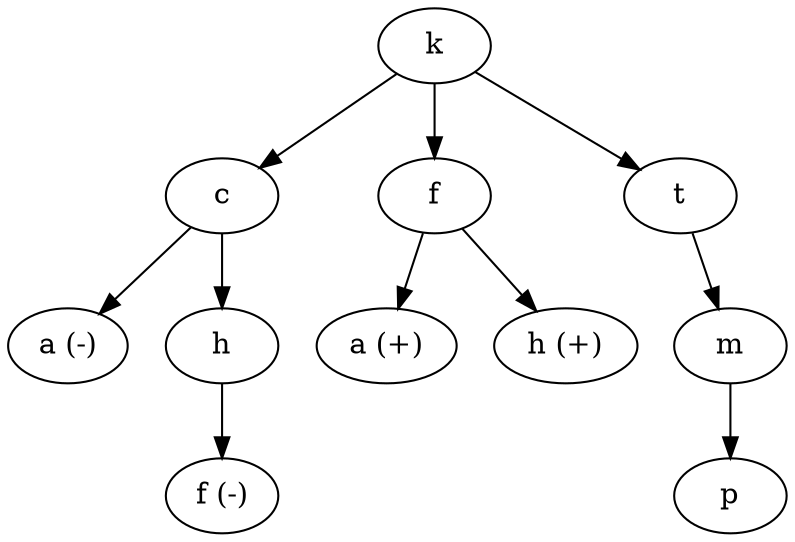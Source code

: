 strict digraph G {
rankdir=TB;
k0 [label=k];
c0 [label=c];
k0 -> c0;
"a (-)0" [label="a (-)"];
c0 -> "a (-)0";
h0 [label=h];
c0 -> h0;
"f (-)0" [label="f (-)"];
h0 -> "f (-)0";
f0 [label=f];
k0 -> f0;
"a (+)0" [label="a (+)"];
f0 -> "a (+)0";
"h (+)0" [label="h (+)"];
f0 -> "h (+)0";
t0 [label=t];
k0 -> t0;
m0 [label=m];
t0 -> m0;
p0 [label=p];
m0 -> p0;
}
